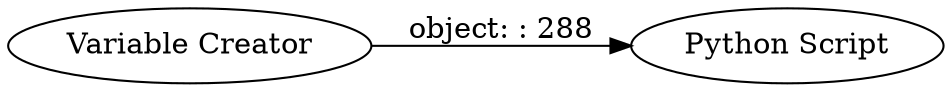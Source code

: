 digraph {
	"-6270968890325690570_5" [label="Variable Creator"]
	"-6270968890325690570_6" [label="Python Script"]
	"-6270968890325690570_5" -> "-6270968890325690570_6" [label="object: : 288"]
	rankdir=LR
}
